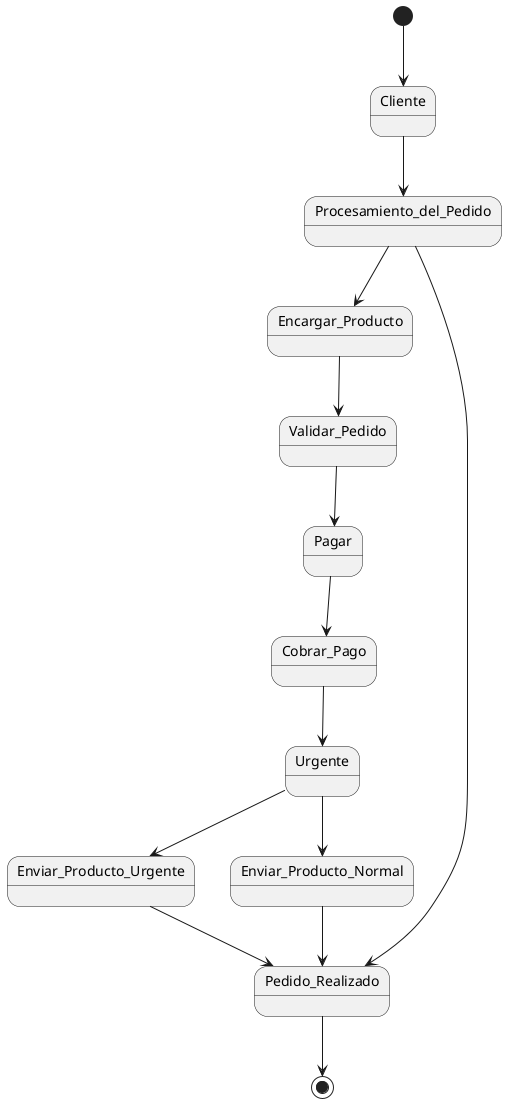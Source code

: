 @startuml
[*] --> Cliente
Cliente --> Procesamiento_del_Pedido
Procesamiento_del_Pedido --> Encargar_Producto
Encargar_Producto --> Validar_Pedido
Validar_Pedido --> Pagar
Pagar --> Cobrar_Pago
Cobrar_Pago --> Urgente
Urgente --> Enviar_Producto_Urgente
Urgente --> Enviar_Producto_Normal
Enviar_Producto_Urgente --> Pedido_Realizado
Enviar_Producto_Normal --> Pedido_Realizado
Procesamiento_del_Pedido --> Pedido_Realizado
Pedido_Realizado --> [*]
@enduml